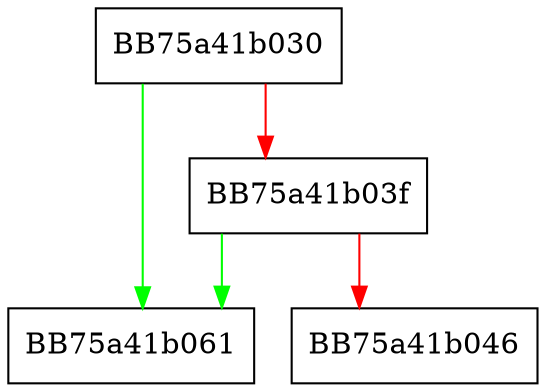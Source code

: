 digraph Read {
  node [shape="box"];
  graph [splines=ortho];
  BB75a41b030 -> BB75a41b061 [color="green"];
  BB75a41b030 -> BB75a41b03f [color="red"];
  BB75a41b03f -> BB75a41b061 [color="green"];
  BB75a41b03f -> BB75a41b046 [color="red"];
}